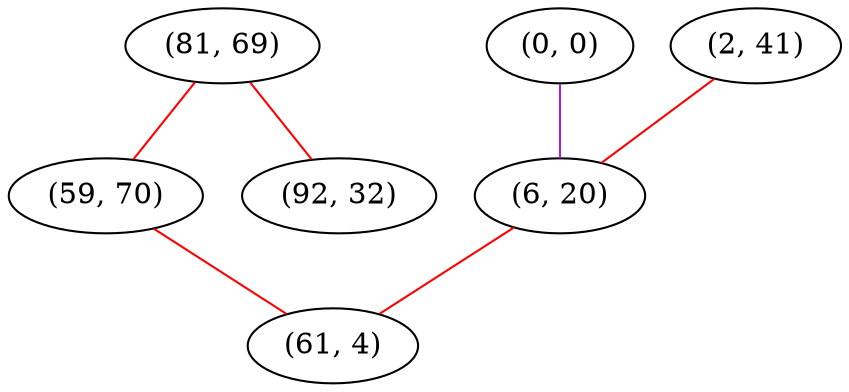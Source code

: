 graph "" {
"(81, 69)";
"(0, 0)";
"(2, 41)";
"(59, 70)";
"(6, 20)";
"(92, 32)";
"(61, 4)";
"(81, 69)" -- "(59, 70)"  [color=red, key=0, weight=1];
"(81, 69)" -- "(92, 32)"  [color=red, key=0, weight=1];
"(0, 0)" -- "(6, 20)"  [color=purple, key=0, weight=4];
"(2, 41)" -- "(6, 20)"  [color=red, key=0, weight=1];
"(59, 70)" -- "(61, 4)"  [color=red, key=0, weight=1];
"(6, 20)" -- "(61, 4)"  [color=red, key=0, weight=1];
}
